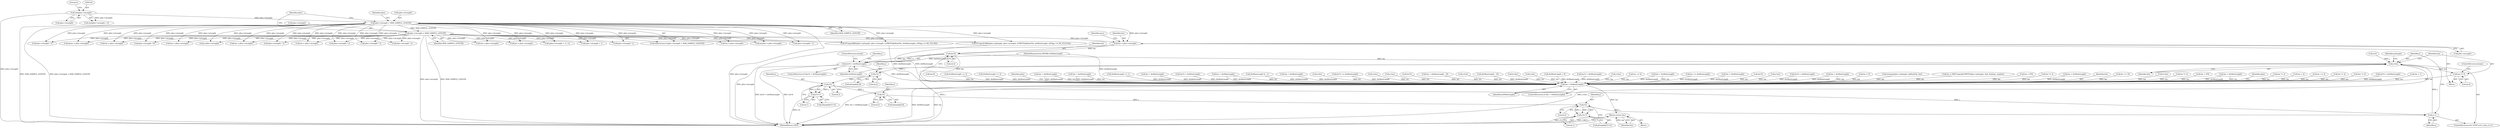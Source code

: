 digraph "0_gstreamer_bc2cdd57d549ab3ba59782e9b395d0cd683fd3ac@pointer" {
"1000838" [label="(Call,len = pIns->nLength)"];
"1000141" [label="(Call,pIns->nLength = MAX_SAMPLE_LENGTH)"];
"1000136" [label="(Call,pIns->nLength > MAX_SAMPLE_LENGTH)"];
"1000125" [label="(Call,(int)pIns->nLength)"];
"1000859" [label="(Call,len*4)"];
"1000858" [label="(Call,len*4 > dwMemLength)"];
"1002018" [label="(Call,len > dwMemLength)"];
"1002045" [label="(Return,return len;)"];
"1000869" [label="(Call,j<len)"];
"1000878" [label="(Call,j*2)"];
"1000893" [label="(Call,j*2)"];
"1000872" [label="(Call,j++)"];
"1000892" [label="(Call,j*2+1)"];
"1000916" [label="(Call,j*2)"];
"1000924" [label="(Call,j*2)"];
"1000923" [label="(Call,j*2+1)"];
"1000928" [label="(Call,len *= 4)"];
"1000393" [label="(Call,len += 16)"];
"1001655" [label="(Call,k<len)"];
"1000696" [label="(Call,len *= 2)"];
"1002018" [label="(Call,len > dwMemLength)"];
"1002046" [label="(Identifier,len)"];
"1001549" [label="(Call,len > 4*8)"];
"1000845" [label="(Identifier,psrc)"];
"1002017" [label="(ControlStructure,if (len > dwMemLength))"];
"1000857" [label="(ControlStructure,if (len*4 > dwMemLength))"];
"1000145" [label="(Identifier,MAX_SAMPLE_LENGTH)"];
"1001544" [label="(Call,len > dwMemLength)"];
"1000248" [label="(Call,len = pIns->nLength)"];
"1002044" [label="(Identifier,pIns)"];
"1000892" [label="(Call,j*2+1)"];
"1000811" [label="(Call,len *= 2)"];
"1000863" [label="(ControlStructure,break;)"];
"1000940" [label="(Call,len < 4)"];
"1002045" [label="(Return,return len;)"];
"1000867" [label="(Identifier,j)"];
"1000880" [label="(Literal,2)"];
"1000917" [label="(Identifier,j)"];
"1001322" [label="(Call,len >= 4)"];
"1000862" [label="(Identifier,dwMemLength)"];
"1001990" [label="(Call,len *= 4)"];
"1000967" [label="(Call,ITUnpack16Bit(pIns->pSample, pIns->nLength, (LPBYTE)lpMemFile, dwMemLength, (nFlags == RS_IT21516)))"];
"1001163" [label="(Call,len *= 4)"];
"1000573" [label="(Call,pIns->nLength * 2)"];
"1001912" [label="(Call,len*4 > dwMemLength)"];
"1000929" [label="(Identifier,len)"];
"1000524" [label="(Call,len > 1)"];
"1001230" [label="(Call,len-9)"];
"1000864" [label="(ControlStructure,for (UINT j=0; j<len; j++))"];
"1000869" [label="(Call,j<len)"];
"1000931" [label="(ControlStructure,break;)"];
"1000137" [label="(Call,pIns->nLength)"];
"1001212" [label="(Call,dmax = pIns->nLength)"];
"1001102" [label="(Call,dwMemLength >> 2)"];
"1001919" [label="(Call,dwMemLength >> 2)"];
"1000890" [label="(Call,pSample[j*2+1])"];
"1000998" [label="(Call,len = pIns->nLength)"];
"1001700" [label="(Call,pIns->nLength * 6)"];
"1000141" [label="(Call,pIns->nLength = MAX_SAMPLE_LENGTH)"];
"1000202" [label="(Call,len = pIns->nLength)"];
"1001368" [label="(Call,j<pIns->nLength)"];
"1000723" [label="(Call,len = pIns->nLength)"];
"1000930" [label="(Literal,4)"];
"1000127" [label="(Call,pIns->nLength)"];
"1002024" [label="(Identifier,pIns)"];
"1000894" [label="(Identifier,j)"];
"1001717" [label="(Call,len > dwMemLength)"];
"1000407" [label="(Call,len > dwMemLength)"];
"1001529" [label="(Call,pIns->nLength * 3)"];
"1001011" [label="(Call,dwMemLength >> 1)"];
"1001906" [label="(Call,len = pIns->nLength)"];
"1002001" [label="(Call,len > dwMemLength)"];
"1000914" [label="(Call,pSample[j*2])"];
"1000918" [label="(Literal,2)"];
"1001004" [label="(Call,len*2 > dwMemLength)"];
"1000926" [label="(Literal,2)"];
"1000622" [label="(Call,pIns->nLength * 2)"];
"1000579" [label="(Call,len > dwMemLength)"];
"1000124" [label="(Call,(int)pIns->nLength < 4)"];
"1000459" [label="(Call,pIns->nLength * 2)"];
"1000860" [label="(Identifier,len)"];
"1001241" [label="(Call,pIns->nLength * 2)"];
"1000520" [label="(Call,dwMemLength & ~1)"];
"1000839" [label="(Identifier,len)"];
"1000208" [label="(Call,len > dwMemLength)"];
"1001297" [label="(Call,j<len)"];
"1001089" [label="(Call,len = pIns->nLength)"];
"1000628" [label="(Call,len*2 <= dwMemLength)"];
"1000125" [label="(Call,(int)pIns->nLength)"];
"1000921" [label="(Call,pSample[j*2+1])"];
"1000302" [label="(Call,(pIns->nLength + 1) / 2)"];
"1000861" [label="(Literal,4)"];
"1000866" [label="(Call,j=0)"];
"1000870" [label="(Identifier,j)"];
"1000303" [label="(Call,pIns->nLength + 1)"];
"1000487" [label="(Call,j<len)"];
"1000279" [label="(Call,j<len)"];
"1000928" [label="(Call,len *= 4)"];
"1000629" [label="(Call,len*2)"];
"1000310" [label="(Call,len > dwMemLength - 16)"];
"1000434" [label="(Call,j<len)"];
"1000858" [label="(Call,len*4 > dwMemLength)"];
"1000312" [label="(Call,dwMemLength - 16)"];
"1000893" [label="(Call,j*2)"];
"1000401" [label="(Call,pIns->nLength * 2)"];
"1000859" [label="(Call,len*4)"];
"1000925" [label="(Identifier,j)"];
"1000818" [label="(Block,)"];
"1001828" [label="(Call,k<len)"];
"1000148" [label="(Identifier,pIns)"];
"1000927" [label="(Literal,1)"];
"1000142" [label="(Call,pIns->nLength)"];
"1000840" [label="(Call,pIns->nLength)"];
"1002020" [label="(Identifier,dwMemLength)"];
"1000952" [label="(Call,ITUnpack8Bit(pIns->pSample, pIns->nLength, (LPBYTE)lpMemFile, dwMemLength, (nFlags == RS_IT2158)))"];
"1000143" [label="(Identifier,pIns)"];
"1000877" [label="(Identifier,pSample)"];
"1000896" [label="(Literal,1)"];
"1000105" [label="(MethodParameterIn,DWORD dwMemLength)"];
"1000547" [label="(Call,j<len)"];
"1000135" [label="(ControlStructure,if (pIns->nLength > MAX_SAMPLE_LENGTH))"];
"1001173" [label="(Call,dwMemLength > 9)"];
"1000879" [label="(Identifier,j)"];
"1000743" [label="(Call,len*2 > dwMemLength)"];
"1000924" [label="(Call,j*2)"];
"1000229" [label="(Call,j<len)"];
"1001480" [label="(Call,len >= 4)"];
"1000254" [label="(Call,len > dwMemLength)"];
"1000878" [label="(Call,j*2)"];
"1000838" [label="(Call,len = pIns->nLength)"];
"1000916" [label="(Call,j*2)"];
"1000465" [label="(Call,len <= dwMemLength)"];
"1000873" [label="(Identifier,j)"];
"1000136" [label="(Call,pIns->nLength > MAX_SAMPLE_LENGTH)"];
"1002047" [label="(MethodReturn,UINT)"];
"1001995" [label="(Call,len = pIns->nLength)"];
"1000871" [label="(Identifier,len)"];
"1000876" [label="(Call,pSample[j*2])"];
"1001205" [label="(Call,len > dwMemLength)"];
"1000106" [label="(Block,)"];
"1000744" [label="(Call,len*2)"];
"1001485" [label="(Call,maxlen = pIns->nLength)"];
"1000895" [label="(Literal,2)"];
"1000602" [label="(Call,j<len)"];
"1001095" [label="(Call,len*4 > dwMemLength)"];
"1001247" [label="(Call,len > dwMemLength)"];
"1000130" [label="(Literal,4)"];
"1001169" [label="(Call,len = 9)"];
"1000509" [label="(Call,pIns->nLength * 2)"];
"1000140" [label="(Identifier,MAX_SAMPLE_LENGTH)"];
"1000923" [label="(Call,j*2+1)"];
"1002011" [label="(Call,memcpy(pIns->pSample, lpMemFile, len))"];
"1001513" [label="(Call,len = DMFUnpack((LPBYTE)pIns->pSample, ibuf, ibufmax, maxlen))"];
"1001722" [label="(Call,len > 8*8)"];
"1001070" [label="(Call,len *= 2)"];
"1000515" [label="(Call,len > dwMemLength)"];
"1000872" [label="(Call,j++)"];
"1002019" [label="(Identifier,len)"];
"1000838" -> "1000818"  [label="AST: "];
"1000838" -> "1000840"  [label="CFG: "];
"1000839" -> "1000838"  [label="AST: "];
"1000840" -> "1000838"  [label="AST: "];
"1000845" -> "1000838"  [label="CFG: "];
"1000838" -> "1002047"  [label="DDG: pIns->nLength"];
"1000141" -> "1000838"  [label="DDG: pIns->nLength"];
"1000136" -> "1000838"  [label="DDG: pIns->nLength"];
"1000838" -> "1000859"  [label="DDG: len"];
"1000141" -> "1000135"  [label="AST: "];
"1000141" -> "1000145"  [label="CFG: "];
"1000142" -> "1000141"  [label="AST: "];
"1000145" -> "1000141"  [label="AST: "];
"1000148" -> "1000141"  [label="CFG: "];
"1000141" -> "1002047"  [label="DDG: pIns->nLength"];
"1000141" -> "1002047"  [label="DDG: MAX_SAMPLE_LENGTH"];
"1000136" -> "1000141"  [label="DDG: MAX_SAMPLE_LENGTH"];
"1000141" -> "1000202"  [label="DDG: pIns->nLength"];
"1000141" -> "1000248"  [label="DDG: pIns->nLength"];
"1000141" -> "1000302"  [label="DDG: pIns->nLength"];
"1000141" -> "1000303"  [label="DDG: pIns->nLength"];
"1000141" -> "1000401"  [label="DDG: pIns->nLength"];
"1000141" -> "1000459"  [label="DDG: pIns->nLength"];
"1000141" -> "1000509"  [label="DDG: pIns->nLength"];
"1000141" -> "1000573"  [label="DDG: pIns->nLength"];
"1000141" -> "1000622"  [label="DDG: pIns->nLength"];
"1000141" -> "1000723"  [label="DDG: pIns->nLength"];
"1000141" -> "1000952"  [label="DDG: pIns->nLength"];
"1000141" -> "1000967"  [label="DDG: pIns->nLength"];
"1000141" -> "1000998"  [label="DDG: pIns->nLength"];
"1000141" -> "1001089"  [label="DDG: pIns->nLength"];
"1000141" -> "1001212"  [label="DDG: pIns->nLength"];
"1000141" -> "1001241"  [label="DDG: pIns->nLength"];
"1000141" -> "1001368"  [label="DDG: pIns->nLength"];
"1000141" -> "1001485"  [label="DDG: pIns->nLength"];
"1000141" -> "1001529"  [label="DDG: pIns->nLength"];
"1000141" -> "1001700"  [label="DDG: pIns->nLength"];
"1000141" -> "1001906"  [label="DDG: pIns->nLength"];
"1000141" -> "1001995"  [label="DDG: pIns->nLength"];
"1000136" -> "1000135"  [label="AST: "];
"1000136" -> "1000140"  [label="CFG: "];
"1000137" -> "1000136"  [label="AST: "];
"1000140" -> "1000136"  [label="AST: "];
"1000143" -> "1000136"  [label="CFG: "];
"1000148" -> "1000136"  [label="CFG: "];
"1000136" -> "1002047"  [label="DDG: MAX_SAMPLE_LENGTH"];
"1000136" -> "1002047"  [label="DDG: pIns->nLength > MAX_SAMPLE_LENGTH"];
"1000136" -> "1002047"  [label="DDG: pIns->nLength"];
"1000125" -> "1000136"  [label="DDG: pIns->nLength"];
"1000136" -> "1000202"  [label="DDG: pIns->nLength"];
"1000136" -> "1000248"  [label="DDG: pIns->nLength"];
"1000136" -> "1000302"  [label="DDG: pIns->nLength"];
"1000136" -> "1000303"  [label="DDG: pIns->nLength"];
"1000136" -> "1000401"  [label="DDG: pIns->nLength"];
"1000136" -> "1000459"  [label="DDG: pIns->nLength"];
"1000136" -> "1000509"  [label="DDG: pIns->nLength"];
"1000136" -> "1000573"  [label="DDG: pIns->nLength"];
"1000136" -> "1000622"  [label="DDG: pIns->nLength"];
"1000136" -> "1000723"  [label="DDG: pIns->nLength"];
"1000136" -> "1000952"  [label="DDG: pIns->nLength"];
"1000136" -> "1000967"  [label="DDG: pIns->nLength"];
"1000136" -> "1000998"  [label="DDG: pIns->nLength"];
"1000136" -> "1001089"  [label="DDG: pIns->nLength"];
"1000136" -> "1001212"  [label="DDG: pIns->nLength"];
"1000136" -> "1001241"  [label="DDG: pIns->nLength"];
"1000136" -> "1001368"  [label="DDG: pIns->nLength"];
"1000136" -> "1001485"  [label="DDG: pIns->nLength"];
"1000136" -> "1001529"  [label="DDG: pIns->nLength"];
"1000136" -> "1001700"  [label="DDG: pIns->nLength"];
"1000136" -> "1001906"  [label="DDG: pIns->nLength"];
"1000136" -> "1001995"  [label="DDG: pIns->nLength"];
"1000125" -> "1000124"  [label="AST: "];
"1000125" -> "1000127"  [label="CFG: "];
"1000126" -> "1000125"  [label="AST: "];
"1000127" -> "1000125"  [label="AST: "];
"1000130" -> "1000125"  [label="CFG: "];
"1000125" -> "1002047"  [label="DDG: pIns->nLength"];
"1000125" -> "1000124"  [label="DDG: pIns->nLength"];
"1000859" -> "1000858"  [label="AST: "];
"1000859" -> "1000861"  [label="CFG: "];
"1000860" -> "1000859"  [label="AST: "];
"1000861" -> "1000859"  [label="AST: "];
"1000862" -> "1000859"  [label="CFG: "];
"1000859" -> "1000858"  [label="DDG: len"];
"1000859" -> "1000858"  [label="DDG: 4"];
"1000859" -> "1000869"  [label="DDG: len"];
"1000859" -> "1002018"  [label="DDG: len"];
"1000858" -> "1000857"  [label="AST: "];
"1000858" -> "1000862"  [label="CFG: "];
"1000862" -> "1000858"  [label="AST: "];
"1000863" -> "1000858"  [label="CFG: "];
"1000867" -> "1000858"  [label="CFG: "];
"1000858" -> "1002047"  [label="DDG: len*4 > dwMemLength"];
"1000858" -> "1002047"  [label="DDG: len*4"];
"1000105" -> "1000858"  [label="DDG: dwMemLength"];
"1000858" -> "1002018"  [label="DDG: dwMemLength"];
"1002018" -> "1002017"  [label="AST: "];
"1002018" -> "1002020"  [label="CFG: "];
"1002019" -> "1002018"  [label="AST: "];
"1002020" -> "1002018"  [label="AST: "];
"1002024" -> "1002018"  [label="CFG: "];
"1002044" -> "1002018"  [label="CFG: "];
"1002018" -> "1002047"  [label="DDG: len > dwMemLength"];
"1002018" -> "1002047"  [label="DDG: dwMemLength"];
"1002018" -> "1002047"  [label="DDG: len"];
"1000393" -> "1002018"  [label="DDG: len"];
"1000487" -> "1002018"  [label="DDG: len"];
"1001297" -> "1002018"  [label="DDG: len"];
"1001163" -> "1002018"  [label="DDG: len"];
"1000254" -> "1002018"  [label="DDG: len"];
"1000254" -> "1002018"  [label="DDG: dwMemLength"];
"1001990" -> "1002018"  [label="DDG: len"];
"1000310" -> "1002018"  [label="DDG: len"];
"1000928" -> "1002018"  [label="DDG: len"];
"1001513" -> "1002018"  [label="DDG: len"];
"1000229" -> "1002018"  [label="DDG: len"];
"1000279" -> "1002018"  [label="DDG: len"];
"1001322" -> "1002018"  [label="DDG: len"];
"1001247" -> "1002018"  [label="DDG: len"];
"1001247" -> "1002018"  [label="DDG: dwMemLength"];
"1000811" -> "1002018"  [label="DDG: len"];
"1001655" -> "1002018"  [label="DDG: len"];
"1000629" -> "1002018"  [label="DDG: len"];
"1000524" -> "1002018"  [label="DDG: len"];
"1001169" -> "1002018"  [label="DDG: len"];
"1001544" -> "1002018"  [label="DDG: len"];
"1001544" -> "1002018"  [label="DDG: dwMemLength"];
"1001828" -> "1002018"  [label="DDG: len"];
"1000579" -> "1002018"  [label="DDG: len"];
"1000579" -> "1002018"  [label="DDG: dwMemLength"];
"1000434" -> "1002018"  [label="DDG: len"];
"1000696" -> "1002018"  [label="DDG: len"];
"1000744" -> "1002018"  [label="DDG: len"];
"1000940" -> "1002018"  [label="DDG: len"];
"1000407" -> "1002018"  [label="DDG: len"];
"1000407" -> "1002018"  [label="DDG: dwMemLength"];
"1001717" -> "1002018"  [label="DDG: len"];
"1001717" -> "1002018"  [label="DDG: dwMemLength"];
"1000602" -> "1002018"  [label="DDG: len"];
"1002011" -> "1002018"  [label="DDG: len"];
"1001722" -> "1002018"  [label="DDG: len"];
"1001480" -> "1002018"  [label="DDG: len"];
"1001070" -> "1002018"  [label="DDG: len"];
"1000547" -> "1002018"  [label="DDG: len"];
"1001549" -> "1002018"  [label="DDG: len"];
"1001230" -> "1002018"  [label="DDG: len"];
"1001011" -> "1002018"  [label="DDG: dwMemLength"];
"1001912" -> "1002018"  [label="DDG: dwMemLength"];
"1001205" -> "1002018"  [label="DDG: dwMemLength"];
"1002001" -> "1002018"  [label="DDG: dwMemLength"];
"1001095" -> "1002018"  [label="DDG: dwMemLength"];
"1000208" -> "1002018"  [label="DDG: dwMemLength"];
"1000628" -> "1002018"  [label="DDG: dwMemLength"];
"1001004" -> "1002018"  [label="DDG: dwMemLength"];
"1000743" -> "1002018"  [label="DDG: dwMemLength"];
"1000312" -> "1002018"  [label="DDG: dwMemLength"];
"1000465" -> "1002018"  [label="DDG: dwMemLength"];
"1000967" -> "1002018"  [label="DDG: dwMemLength"];
"1001102" -> "1002018"  [label="DDG: dwMemLength"];
"1000952" -> "1002018"  [label="DDG: dwMemLength"];
"1001173" -> "1002018"  [label="DDG: dwMemLength"];
"1000520" -> "1002018"  [label="DDG: dwMemLength"];
"1001919" -> "1002018"  [label="DDG: dwMemLength"];
"1000515" -> "1002018"  [label="DDG: dwMemLength"];
"1000105" -> "1002018"  [label="DDG: dwMemLength"];
"1002018" -> "1002045"  [label="DDG: len"];
"1002045" -> "1000106"  [label="AST: "];
"1002045" -> "1002046"  [label="CFG: "];
"1002046" -> "1002045"  [label="AST: "];
"1002047" -> "1002045"  [label="CFG: "];
"1002045" -> "1002047"  [label="DDG: <RET>"];
"1002046" -> "1002045"  [label="DDG: len"];
"1000869" -> "1000864"  [label="AST: "];
"1000869" -> "1000871"  [label="CFG: "];
"1000870" -> "1000869"  [label="AST: "];
"1000871" -> "1000869"  [label="AST: "];
"1000877" -> "1000869"  [label="CFG: "];
"1000929" -> "1000869"  [label="CFG: "];
"1000869" -> "1002047"  [label="DDG: j"];
"1000869" -> "1002047"  [label="DDG: j<len"];
"1000866" -> "1000869"  [label="DDG: j"];
"1000872" -> "1000869"  [label="DDG: j"];
"1000869" -> "1000878"  [label="DDG: j"];
"1000869" -> "1000928"  [label="DDG: len"];
"1000878" -> "1000876"  [label="AST: "];
"1000878" -> "1000880"  [label="CFG: "];
"1000879" -> "1000878"  [label="AST: "];
"1000880" -> "1000878"  [label="AST: "];
"1000876" -> "1000878"  [label="CFG: "];
"1000878" -> "1000893"  [label="DDG: j"];
"1000893" -> "1000892"  [label="AST: "];
"1000893" -> "1000895"  [label="CFG: "];
"1000894" -> "1000893"  [label="AST: "];
"1000895" -> "1000893"  [label="AST: "];
"1000896" -> "1000893"  [label="CFG: "];
"1000893" -> "1000872"  [label="DDG: j"];
"1000893" -> "1000892"  [label="DDG: j"];
"1000893" -> "1000892"  [label="DDG: 2"];
"1000893" -> "1000916"  [label="DDG: j"];
"1000872" -> "1000864"  [label="AST: "];
"1000872" -> "1000873"  [label="CFG: "];
"1000873" -> "1000872"  [label="AST: "];
"1000870" -> "1000872"  [label="CFG: "];
"1000924" -> "1000872"  [label="DDG: j"];
"1000892" -> "1000890"  [label="AST: "];
"1000892" -> "1000896"  [label="CFG: "];
"1000896" -> "1000892"  [label="AST: "];
"1000890" -> "1000892"  [label="CFG: "];
"1000892" -> "1002047"  [label="DDG: j*2"];
"1000916" -> "1000914"  [label="AST: "];
"1000916" -> "1000918"  [label="CFG: "];
"1000917" -> "1000916"  [label="AST: "];
"1000918" -> "1000916"  [label="AST: "];
"1000914" -> "1000916"  [label="CFG: "];
"1000916" -> "1000924"  [label="DDG: j"];
"1000924" -> "1000923"  [label="AST: "];
"1000924" -> "1000926"  [label="CFG: "];
"1000925" -> "1000924"  [label="AST: "];
"1000926" -> "1000924"  [label="AST: "];
"1000927" -> "1000924"  [label="CFG: "];
"1000924" -> "1000923"  [label="DDG: j"];
"1000924" -> "1000923"  [label="DDG: 2"];
"1000923" -> "1000921"  [label="AST: "];
"1000923" -> "1000927"  [label="CFG: "];
"1000927" -> "1000923"  [label="AST: "];
"1000921" -> "1000923"  [label="CFG: "];
"1000923" -> "1002047"  [label="DDG: j*2"];
"1000928" -> "1000818"  [label="AST: "];
"1000928" -> "1000930"  [label="CFG: "];
"1000929" -> "1000928"  [label="AST: "];
"1000930" -> "1000928"  [label="AST: "];
"1000931" -> "1000928"  [label="CFG: "];
}
